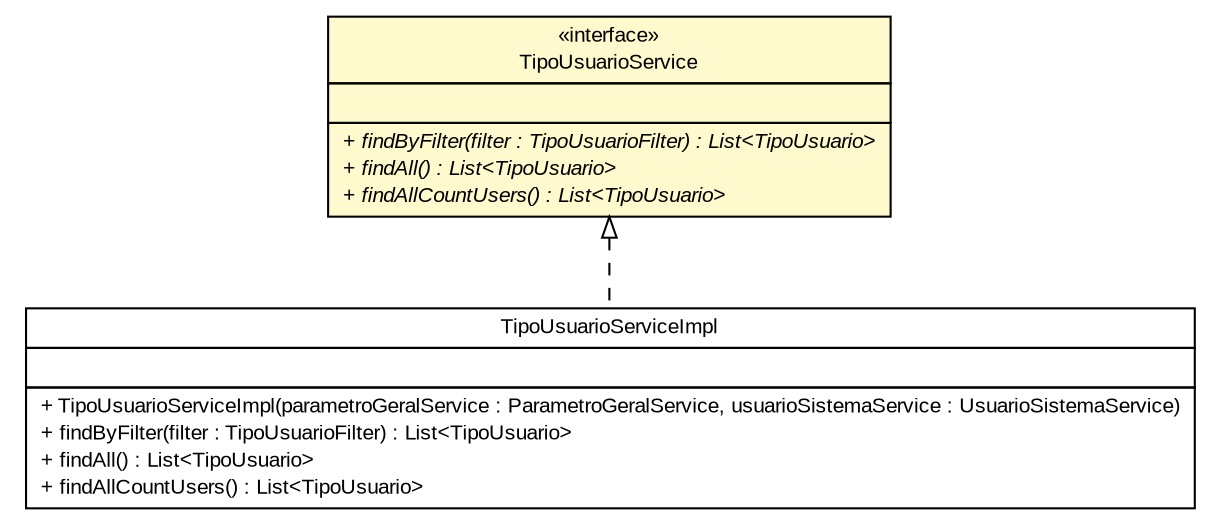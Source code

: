 #!/usr/local/bin/dot
#
# Class diagram 
# Generated by UMLGraph version R5_6 (http://www.umlgraph.org/)
#

digraph G {
	edge [fontname="arial",fontsize=10,labelfontname="arial",labelfontsize=10];
	node [fontname="arial",fontsize=10,shape=plaintext];
	nodesep=0.25;
	ranksep=0.5;
	// br.gov.to.sefaz.seg.business.gestao.service.TipoUsuarioService
	c50565 [label=<<table title="br.gov.to.sefaz.seg.business.gestao.service.TipoUsuarioService" border="0" cellborder="1" cellspacing="0" cellpadding="2" port="p" bgcolor="lemonChiffon" href="./TipoUsuarioService.html">
		<tr><td><table border="0" cellspacing="0" cellpadding="1">
<tr><td align="center" balign="center"> &#171;interface&#187; </td></tr>
<tr><td align="center" balign="center"> TipoUsuarioService </td></tr>
		</table></td></tr>
		<tr><td><table border="0" cellspacing="0" cellpadding="1">
<tr><td align="left" balign="left">  </td></tr>
		</table></td></tr>
		<tr><td><table border="0" cellspacing="0" cellpadding="1">
<tr><td align="left" balign="left"><font face="arial italic" point-size="10.0"> + findByFilter(filter : TipoUsuarioFilter) : List&lt;TipoUsuario&gt; </font></td></tr>
<tr><td align="left" balign="left"><font face="arial italic" point-size="10.0"> + findAll() : List&lt;TipoUsuario&gt; </font></td></tr>
<tr><td align="left" balign="left"><font face="arial italic" point-size="10.0"> + findAllCountUsers() : List&lt;TipoUsuario&gt; </font></td></tr>
		</table></td></tr>
		</table>>, URL="./TipoUsuarioService.html", fontname="arial", fontcolor="black", fontsize=10.0];
	// br.gov.to.sefaz.seg.business.gestao.service.impl.TipoUsuarioServiceImpl
	c50600 [label=<<table title="br.gov.to.sefaz.seg.business.gestao.service.impl.TipoUsuarioServiceImpl" border="0" cellborder="1" cellspacing="0" cellpadding="2" port="p" href="./impl/TipoUsuarioServiceImpl.html">
		<tr><td><table border="0" cellspacing="0" cellpadding="1">
<tr><td align="center" balign="center"> TipoUsuarioServiceImpl </td></tr>
		</table></td></tr>
		<tr><td><table border="0" cellspacing="0" cellpadding="1">
<tr><td align="left" balign="left">  </td></tr>
		</table></td></tr>
		<tr><td><table border="0" cellspacing="0" cellpadding="1">
<tr><td align="left" balign="left"> + TipoUsuarioServiceImpl(parametroGeralService : ParametroGeralService, usuarioSistemaService : UsuarioSistemaService) </td></tr>
<tr><td align="left" balign="left"> + findByFilter(filter : TipoUsuarioFilter) : List&lt;TipoUsuario&gt; </td></tr>
<tr><td align="left" balign="left"> + findAll() : List&lt;TipoUsuario&gt; </td></tr>
<tr><td align="left" balign="left"> + findAllCountUsers() : List&lt;TipoUsuario&gt; </td></tr>
		</table></td></tr>
		</table>>, URL="./impl/TipoUsuarioServiceImpl.html", fontname="arial", fontcolor="black", fontsize=10.0];
	//br.gov.to.sefaz.seg.business.gestao.service.impl.TipoUsuarioServiceImpl implements br.gov.to.sefaz.seg.business.gestao.service.TipoUsuarioService
	c50565:p -> c50600:p [dir=back,arrowtail=empty,style=dashed];
}

